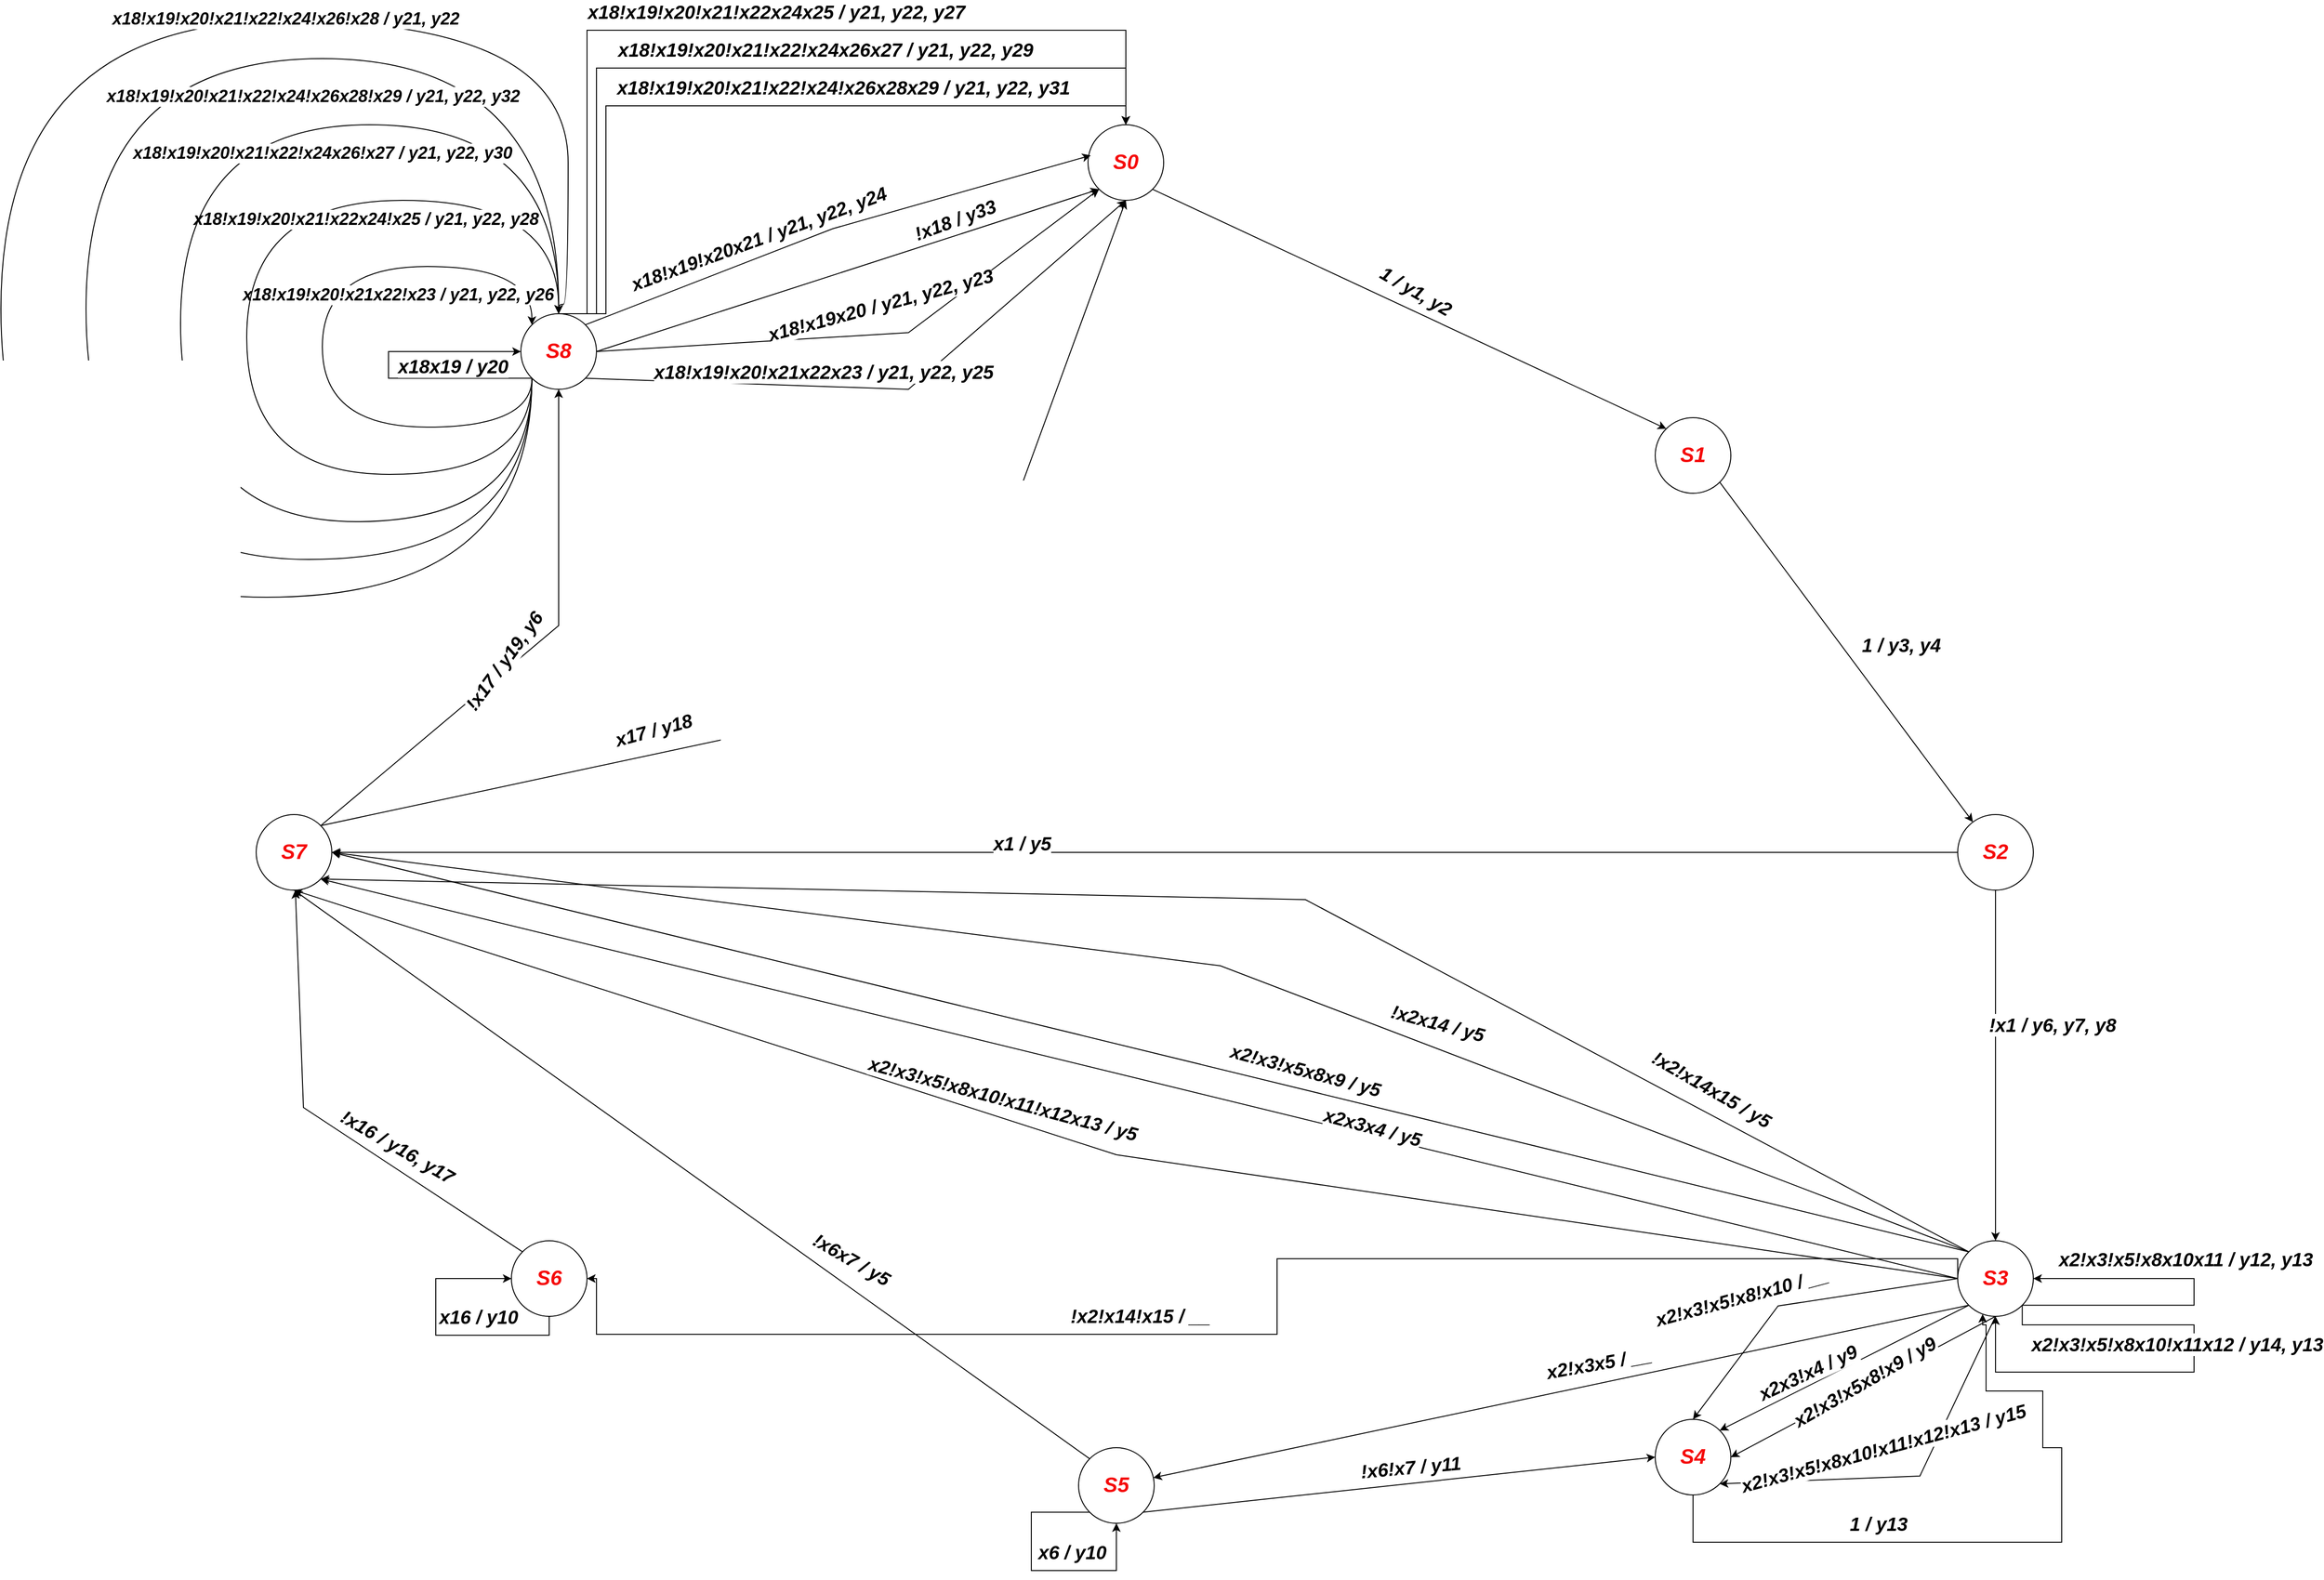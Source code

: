 <mxfile version="24.2.1" type="device">
  <diagram name="Страница — 1" id="neV02LFcbJ7wD8K3KlDj">
    <mxGraphModel dx="5139" dy="4497" grid="1" gridSize="10" guides="1" tooltips="1" connect="1" arrows="1" fold="1" page="1" pageScale="1" pageWidth="1169" pageHeight="827" math="0" shadow="0">
      <root>
        <mxCell id="0" />
        <mxCell id="1" parent="0" />
        <mxCell id="snrSQWFqbeFKZICX8gVd-3" style="rounded=0;orthogonalLoop=1;jettySize=auto;html=1;exitX=1;exitY=1;exitDx=0;exitDy=0;entryX=0;entryY=0;entryDx=0;entryDy=0;" edge="1" parent="1" source="snrSQWFqbeFKZICX8gVd-1" target="snrSQWFqbeFKZICX8gVd-2">
          <mxGeometry relative="1" as="geometry" />
        </mxCell>
        <mxCell id="snrSQWFqbeFKZICX8gVd-4" value="&lt;span style=&quot;font-size: 20px;&quot;&gt;&lt;i style=&quot;font-size: 20px;&quot;&gt;1 / y1, y2&lt;/i&gt;&lt;/span&gt;" style="edgeLabel;html=1;align=center;verticalAlign=middle;resizable=0;points=[];rotation=30;fontSize=20;fontStyle=1" vertex="1" connectable="0" parent="snrSQWFqbeFKZICX8gVd-3">
          <mxGeometry x="-0.034" y="2" relative="1" as="geometry">
            <mxPoint x="15" y="-14" as="offset" />
          </mxGeometry>
        </mxCell>
        <mxCell id="snrSQWFqbeFKZICX8gVd-1" value="S0" style="ellipse;whiteSpace=wrap;html=1;aspect=fixed;fontSize=22;fontStyle=3;fontColor=#f50a0a;" vertex="1" parent="1">
          <mxGeometry x="180" y="20" width="80" height="80" as="geometry" />
        </mxCell>
        <mxCell id="snrSQWFqbeFKZICX8gVd-6" style="rounded=0;orthogonalLoop=1;jettySize=auto;html=1;exitX=1;exitY=1;exitDx=0;exitDy=0;" edge="1" parent="1" source="snrSQWFqbeFKZICX8gVd-2" target="snrSQWFqbeFKZICX8gVd-5">
          <mxGeometry relative="1" as="geometry" />
        </mxCell>
        <mxCell id="snrSQWFqbeFKZICX8gVd-7" value="&lt;span style=&quot;font-size: 20px;&quot;&gt;&lt;i style=&quot;font-size: 20px;&quot;&gt;1 / y3, y4&lt;/i&gt;&lt;/span&gt;" style="edgeLabel;html=1;align=center;verticalAlign=middle;resizable=0;points=[];fontSize=20;fontStyle=1" vertex="1" connectable="0" parent="snrSQWFqbeFKZICX8gVd-6">
          <mxGeometry x="0.001" y="4" relative="1" as="geometry">
            <mxPoint x="54" y="-6" as="offset" />
          </mxGeometry>
        </mxCell>
        <mxCell id="snrSQWFqbeFKZICX8gVd-2" value="S1" style="ellipse;whiteSpace=wrap;html=1;aspect=fixed;fontSize=22;fontStyle=3;fontColor=#f50a0a;" vertex="1" parent="1">
          <mxGeometry x="780" y="330" width="80" height="80" as="geometry" />
        </mxCell>
        <mxCell id="snrSQWFqbeFKZICX8gVd-15" style="edgeStyle=orthogonalEdgeStyle;rounded=0;orthogonalLoop=1;jettySize=auto;html=1;exitX=0;exitY=0.5;exitDx=0;exitDy=0;entryX=1;entryY=0.5;entryDx=0;entryDy=0;" edge="1" parent="1" source="snrSQWFqbeFKZICX8gVd-5" target="snrSQWFqbeFKZICX8gVd-12">
          <mxGeometry relative="1" as="geometry" />
        </mxCell>
        <mxCell id="snrSQWFqbeFKZICX8gVd-16" value="&lt;span style=&quot;font-size: 20px;&quot;&gt;&lt;span style=&quot;font-size: 20px;&quot;&gt;x1 / y5&lt;/span&gt;&lt;/span&gt;" style="edgeLabel;html=1;align=center;verticalAlign=middle;resizable=0;points=[];fontStyle=3;fontSize=20;" vertex="1" connectable="0" parent="snrSQWFqbeFKZICX8gVd-15">
          <mxGeometry x="0.152" y="-3" relative="1" as="geometry">
            <mxPoint y="-7" as="offset" />
          </mxGeometry>
        </mxCell>
        <mxCell id="snrSQWFqbeFKZICX8gVd-17" style="edgeStyle=orthogonalEdgeStyle;rounded=0;orthogonalLoop=1;jettySize=auto;html=1;entryX=0.5;entryY=0;entryDx=0;entryDy=0;" edge="1" parent="1" source="snrSQWFqbeFKZICX8gVd-5" target="snrSQWFqbeFKZICX8gVd-8">
          <mxGeometry relative="1" as="geometry" />
        </mxCell>
        <mxCell id="snrSQWFqbeFKZICX8gVd-18" value="&lt;span style=&quot;font-size: 20px;&quot;&gt;&lt;i style=&quot;font-size: 20px;&quot;&gt;!x1 / y6, y7, y8&lt;/i&gt;&lt;/span&gt;" style="edgeLabel;html=1;align=center;verticalAlign=middle;resizable=0;points=[];fontStyle=1;fontSize=20;" vertex="1" connectable="0" parent="snrSQWFqbeFKZICX8gVd-17">
          <mxGeometry x="-0.226" y="4" relative="1" as="geometry">
            <mxPoint x="56" y="-2" as="offset" />
          </mxGeometry>
        </mxCell>
        <mxCell id="snrSQWFqbeFKZICX8gVd-5" value="S2" style="ellipse;whiteSpace=wrap;html=1;aspect=fixed;fontSize=22;fontStyle=3;fontColor=#f50a0a;" vertex="1" parent="1">
          <mxGeometry x="1100" y="750" width="80" height="80" as="geometry" />
        </mxCell>
        <mxCell id="snrSQWFqbeFKZICX8gVd-19" style="rounded=0;orthogonalLoop=1;jettySize=auto;html=1;exitX=0;exitY=0.5;exitDx=0;exitDy=0;entryX=1;entryY=1;entryDx=0;entryDy=0;" edge="1" parent="1" source="snrSQWFqbeFKZICX8gVd-8" target="snrSQWFqbeFKZICX8gVd-12">
          <mxGeometry relative="1" as="geometry" />
        </mxCell>
        <mxCell id="snrSQWFqbeFKZICX8gVd-21" value="&lt;span style=&quot;font-size: 20px;&quot;&gt;&lt;b style=&quot;font-size: 20px;&quot;&gt;&lt;i style=&quot;font-size: 20px;&quot;&gt;x2x3x4 / y5&lt;/i&gt;&lt;/b&gt;&lt;/span&gt;" style="edgeLabel;html=1;align=center;verticalAlign=middle;resizable=0;points=[];rotation=15;fontSize=20;" vertex="1" connectable="0" parent="snrSQWFqbeFKZICX8gVd-19">
          <mxGeometry x="-0.313" y="-3" relative="1" as="geometry">
            <mxPoint x="-25" y="-13" as="offset" />
          </mxGeometry>
        </mxCell>
        <mxCell id="snrSQWFqbeFKZICX8gVd-22" style="rounded=0;orthogonalLoop=1;jettySize=auto;html=1;exitX=0;exitY=1;exitDx=0;exitDy=0;entryX=1;entryY=0;entryDx=0;entryDy=0;" edge="1" parent="1" source="snrSQWFqbeFKZICX8gVd-8" target="snrSQWFqbeFKZICX8gVd-9">
          <mxGeometry relative="1" as="geometry" />
        </mxCell>
        <mxCell id="snrSQWFqbeFKZICX8gVd-23" value="&lt;font style=&quot;font-size: 20px;&quot;&gt;&lt;b style=&quot;font-size: 20px;&quot;&gt;&lt;i style=&quot;font-size: 20px;&quot;&gt;x2x3!x4 / y9&lt;/i&gt;&lt;/b&gt;&lt;/font&gt;" style="edgeLabel;html=1;align=center;verticalAlign=middle;resizable=0;points=[];rotation=-25;fontSize=20;" vertex="1" connectable="0" parent="snrSQWFqbeFKZICX8gVd-22">
          <mxGeometry x="-0.039" y="-2" relative="1" as="geometry">
            <mxPoint x="-44" y="9" as="offset" />
          </mxGeometry>
        </mxCell>
        <mxCell id="snrSQWFqbeFKZICX8gVd-24" style="rounded=0;orthogonalLoop=1;jettySize=auto;html=1;exitX=0;exitY=1;exitDx=0;exitDy=0;" edge="1" parent="1" source="snrSQWFqbeFKZICX8gVd-8" target="snrSQWFqbeFKZICX8gVd-10">
          <mxGeometry relative="1" as="geometry" />
        </mxCell>
        <mxCell id="snrSQWFqbeFKZICX8gVd-25" value="&lt;span style=&quot;font-size: 20px;&quot;&gt;&lt;b style=&quot;font-size: 20px;&quot;&gt;&lt;i style=&quot;font-size: 20px;&quot;&gt;x2!x3x5 / __&lt;/i&gt;&lt;/b&gt;&lt;/span&gt;" style="edgeLabel;html=1;align=center;verticalAlign=middle;resizable=0;points=[];rotation=-10;fontSize=20;" vertex="1" connectable="0" parent="snrSQWFqbeFKZICX8gVd-24">
          <mxGeometry x="-0.367" y="-2" relative="1" as="geometry">
            <mxPoint x="-119" y="5" as="offset" />
          </mxGeometry>
        </mxCell>
        <mxCell id="snrSQWFqbeFKZICX8gVd-26" style="rounded=0;orthogonalLoop=1;jettySize=auto;html=1;exitX=0;exitY=0;exitDx=0;exitDy=0;entryX=1;entryY=0.5;entryDx=0;entryDy=0;" edge="1" parent="1" source="snrSQWFqbeFKZICX8gVd-8" target="snrSQWFqbeFKZICX8gVd-12">
          <mxGeometry relative="1" as="geometry" />
        </mxCell>
        <mxCell id="snrSQWFqbeFKZICX8gVd-27" value="&lt;span style=&quot;font-size: 20px;&quot;&gt;&lt;b style=&quot;font-size: 20px;&quot;&gt;&lt;i style=&quot;font-size: 20px;&quot;&gt;x2!x3!x5x8x9 / y5&lt;/i&gt;&lt;/b&gt;&lt;/span&gt;" style="edgeLabel;html=1;align=center;verticalAlign=middle;resizable=0;points=[];rotation=15;fontSize=20;" vertex="1" connectable="0" parent="snrSQWFqbeFKZICX8gVd-26">
          <mxGeometry x="-0.173" y="-4" relative="1" as="geometry">
            <mxPoint x="13" y="-14" as="offset" />
          </mxGeometry>
        </mxCell>
        <mxCell id="snrSQWFqbeFKZICX8gVd-28" style="rounded=0;orthogonalLoop=1;jettySize=auto;html=1;exitX=0.5;exitY=1;exitDx=0;exitDy=0;entryX=1;entryY=0.5;entryDx=0;entryDy=0;" edge="1" parent="1" source="snrSQWFqbeFKZICX8gVd-8" target="snrSQWFqbeFKZICX8gVd-9">
          <mxGeometry relative="1" as="geometry" />
        </mxCell>
        <mxCell id="snrSQWFqbeFKZICX8gVd-29" value="&lt;span style=&quot;font-size: 20px;&quot;&gt;&lt;b style=&quot;font-size: 20px;&quot;&gt;&lt;i style=&quot;font-size: 20px;&quot;&gt;x2!x3!x5x8!x9 / y9&lt;/i&gt;&lt;/b&gt;&lt;/span&gt;" style="edgeLabel;html=1;align=center;verticalAlign=middle;resizable=0;points=[];rotation=-30;fontSize=20;" vertex="1" connectable="0" parent="snrSQWFqbeFKZICX8gVd-28">
          <mxGeometry x="-0.161" y="-3" relative="1" as="geometry">
            <mxPoint x="-21" y="9" as="offset" />
          </mxGeometry>
        </mxCell>
        <mxCell id="snrSQWFqbeFKZICX8gVd-43" style="rounded=0;orthogonalLoop=1;jettySize=auto;html=1;exitX=0;exitY=0.5;exitDx=0;exitDy=0;entryX=0.5;entryY=1;entryDx=0;entryDy=0;" edge="1" parent="1" source="snrSQWFqbeFKZICX8gVd-8" target="snrSQWFqbeFKZICX8gVd-12">
          <mxGeometry relative="1" as="geometry">
            <Array as="points">
              <mxPoint x="210" y="1110" />
            </Array>
          </mxGeometry>
        </mxCell>
        <mxCell id="snrSQWFqbeFKZICX8gVd-45" value="&lt;font style=&quot;font-size: 20px;&quot;&gt;&lt;b&gt;&lt;i&gt;x2!x3!x5!x8x10!x11!x12x13 / y5&lt;/i&gt;&lt;/b&gt;&lt;/font&gt;" style="edgeLabel;html=1;align=center;verticalAlign=middle;resizable=0;points=[];rotation=15;" vertex="1" connectable="0" parent="snrSQWFqbeFKZICX8gVd-43">
          <mxGeometry x="0.151" y="-3" relative="1" as="geometry">
            <mxPoint x="16" y="-13" as="offset" />
          </mxGeometry>
        </mxCell>
        <mxCell id="snrSQWFqbeFKZICX8gVd-47" style="rounded=0;orthogonalLoop=1;jettySize=auto;html=1;exitX=0.5;exitY=1;exitDx=0;exitDy=0;entryX=1;entryY=1;entryDx=0;entryDy=0;" edge="1" parent="1" source="snrSQWFqbeFKZICX8gVd-8" target="snrSQWFqbeFKZICX8gVd-9">
          <mxGeometry relative="1" as="geometry">
            <Array as="points">
              <mxPoint x="1060" y="1450" />
            </Array>
          </mxGeometry>
        </mxCell>
        <mxCell id="snrSQWFqbeFKZICX8gVd-48" value="&lt;span style=&quot;font-size: 20px;&quot;&gt;&lt;b&gt;&lt;i&gt;x2!x3!x5!x8x10!x11!x12!x13 / y15&lt;/i&gt;&lt;/b&gt;&lt;/span&gt;" style="edgeLabel;html=1;align=center;verticalAlign=middle;resizable=0;points=[];rotation=-15;" vertex="1" connectable="0" parent="snrSQWFqbeFKZICX8gVd-47">
          <mxGeometry x="0.407" y="-3" relative="1" as="geometry">
            <mxPoint x="54" y="-31" as="offset" />
          </mxGeometry>
        </mxCell>
        <mxCell id="snrSQWFqbeFKZICX8gVd-49" style="rounded=0;orthogonalLoop=1;jettySize=auto;html=1;exitX=0;exitY=0.5;exitDx=0;exitDy=0;entryX=0.5;entryY=0;entryDx=0;entryDy=0;" edge="1" parent="1" source="snrSQWFqbeFKZICX8gVd-8" target="snrSQWFqbeFKZICX8gVd-9">
          <mxGeometry relative="1" as="geometry">
            <Array as="points">
              <mxPoint x="910" y="1270" />
            </Array>
          </mxGeometry>
        </mxCell>
        <mxCell id="snrSQWFqbeFKZICX8gVd-50" value="&lt;span style=&quot;font-size: 20px;&quot;&gt;&lt;b&gt;&lt;i&gt;x2!x3!x5!x8!x10 / __&lt;/i&gt;&lt;/b&gt;&lt;/span&gt;" style="edgeLabel;html=1;align=center;verticalAlign=middle;resizable=0;points=[];rotation=-15;" vertex="1" connectable="0" parent="snrSQWFqbeFKZICX8gVd-49">
          <mxGeometry x="-0.032" y="1" relative="1" as="geometry">
            <mxPoint x="-66" y="-7" as="offset" />
          </mxGeometry>
        </mxCell>
        <mxCell id="snrSQWFqbeFKZICX8gVd-61" style="rounded=0;orthogonalLoop=1;jettySize=auto;html=1;exitX=0;exitY=0;exitDx=0;exitDy=0;entryX=1;entryY=0.5;entryDx=0;entryDy=0;" edge="1" parent="1" source="snrSQWFqbeFKZICX8gVd-8" target="snrSQWFqbeFKZICX8gVd-12">
          <mxGeometry relative="1" as="geometry">
            <Array as="points">
              <mxPoint x="320" y="910" />
            </Array>
          </mxGeometry>
        </mxCell>
        <mxCell id="snrSQWFqbeFKZICX8gVd-62" value="&lt;span style=&quot;font-size: 20px;&quot;&gt;&lt;b&gt;&lt;i&gt;!x2x14 / y5&lt;/i&gt;&lt;/b&gt;&lt;/span&gt;" style="edgeLabel;html=1;align=center;verticalAlign=middle;resizable=0;points=[];rotation=15;" vertex="1" connectable="0" parent="snrSQWFqbeFKZICX8gVd-61">
          <mxGeometry x="-0.306" y="-3" relative="1" as="geometry">
            <mxPoint x="19" y="-18" as="offset" />
          </mxGeometry>
        </mxCell>
        <mxCell id="snrSQWFqbeFKZICX8gVd-63" style="rounded=0;orthogonalLoop=1;jettySize=auto;html=1;exitX=0;exitY=0;exitDx=0;exitDy=0;entryX=1;entryY=1;entryDx=0;entryDy=0;" edge="1" parent="1" source="snrSQWFqbeFKZICX8gVd-8" target="snrSQWFqbeFKZICX8gVd-12">
          <mxGeometry relative="1" as="geometry">
            <Array as="points">
              <mxPoint x="410" y="840" />
            </Array>
          </mxGeometry>
        </mxCell>
        <mxCell id="snrSQWFqbeFKZICX8gVd-64" value="&lt;span style=&quot;font-size: 20px;&quot;&gt;&lt;b&gt;&lt;i&gt;!x2!x14x15 / y5&lt;/i&gt;&lt;/b&gt;&lt;/span&gt;" style="edgeLabel;html=1;align=center;verticalAlign=middle;resizable=0;points=[];rotation=30;" vertex="1" connectable="0" parent="snrSQWFqbeFKZICX8gVd-63">
          <mxGeometry x="-0.63" y="-3" relative="1" as="geometry">
            <mxPoint x="27" y="-11" as="offset" />
          </mxGeometry>
        </mxCell>
        <mxCell id="snrSQWFqbeFKZICX8gVd-66" style="edgeStyle=orthogonalEdgeStyle;rounded=0;orthogonalLoop=1;jettySize=auto;html=1;exitX=0;exitY=0.5;exitDx=0;exitDy=0;entryX=1;entryY=0.5;entryDx=0;entryDy=0;" edge="1" parent="1" source="snrSQWFqbeFKZICX8gVd-8" target="snrSQWFqbeFKZICX8gVd-11">
          <mxGeometry relative="1" as="geometry">
            <Array as="points">
              <mxPoint x="1100" y="1220" />
              <mxPoint x="380" y="1220" />
              <mxPoint x="380" y="1300" />
              <mxPoint x="-340" y="1300" />
            </Array>
          </mxGeometry>
        </mxCell>
        <mxCell id="snrSQWFqbeFKZICX8gVd-67" value="&lt;span style=&quot;font-size: 20px;&quot;&gt;&lt;b&gt;&lt;i&gt;!x2!x14!x15 / __&lt;/i&gt;&lt;/b&gt;&lt;/span&gt;" style="edgeLabel;html=1;align=center;verticalAlign=middle;resizable=0;points=[];" vertex="1" connectable="0" parent="snrSQWFqbeFKZICX8gVd-66">
          <mxGeometry x="0.164" y="-3" relative="1" as="geometry">
            <mxPoint x="-29" y="-17" as="offset" />
          </mxGeometry>
        </mxCell>
        <mxCell id="snrSQWFqbeFKZICX8gVd-8" value="S3" style="ellipse;whiteSpace=wrap;html=1;aspect=fixed;fontSize=22;fontStyle=3;fontColor=#f50a0a;" vertex="1" parent="1">
          <mxGeometry x="1100" y="1201" width="80" height="80" as="geometry" />
        </mxCell>
        <mxCell id="snrSQWFqbeFKZICX8gVd-51" style="edgeStyle=orthogonalEdgeStyle;rounded=0;orthogonalLoop=1;jettySize=auto;html=1;entryX=0.33;entryY=0.97;entryDx=0;entryDy=0;entryPerimeter=0;" edge="1" parent="1" source="snrSQWFqbeFKZICX8gVd-9" target="snrSQWFqbeFKZICX8gVd-8">
          <mxGeometry relative="1" as="geometry">
            <Array as="points">
              <mxPoint x="820" y="1520" />
              <mxPoint x="1210" y="1520" />
              <mxPoint x="1210" y="1420" />
              <mxPoint x="1190" y="1420" />
              <mxPoint x="1190" y="1360" />
              <mxPoint x="1130" y="1360" />
              <mxPoint x="1130" y="1290" />
              <mxPoint x="1126" y="1290" />
            </Array>
          </mxGeometry>
        </mxCell>
        <mxCell id="snrSQWFqbeFKZICX8gVd-54" value="&lt;span style=&quot;font-size: 20px;&quot;&gt;&lt;b&gt;&lt;i&gt;1 / y13&lt;/i&gt;&lt;/b&gt;&lt;/span&gt;" style="edgeLabel;html=1;align=center;verticalAlign=middle;resizable=0;points=[];" vertex="1" connectable="0" parent="snrSQWFqbeFKZICX8gVd-51">
          <mxGeometry x="-0.358" y="2" relative="1" as="geometry">
            <mxPoint y="-18" as="offset" />
          </mxGeometry>
        </mxCell>
        <mxCell id="snrSQWFqbeFKZICX8gVd-9" value="S4" style="ellipse;whiteSpace=wrap;html=1;aspect=fixed;fontSize=22;fontStyle=3;fontColor=#f50a0a;" vertex="1" parent="1">
          <mxGeometry x="780" y="1390" width="80" height="80" as="geometry" />
        </mxCell>
        <mxCell id="snrSQWFqbeFKZICX8gVd-57" style="rounded=0;orthogonalLoop=1;jettySize=auto;html=1;exitX=0;exitY=0;exitDx=0;exitDy=0;entryX=0.5;entryY=1;entryDx=0;entryDy=0;" edge="1" parent="1" source="snrSQWFqbeFKZICX8gVd-10" target="snrSQWFqbeFKZICX8gVd-12">
          <mxGeometry relative="1" as="geometry" />
        </mxCell>
        <mxCell id="snrSQWFqbeFKZICX8gVd-58" value="&lt;span style=&quot;font-size: 20px;&quot;&gt;&lt;b&gt;&lt;i&gt;!x6x7 / y5&lt;/i&gt;&lt;/b&gt;&lt;/span&gt;" style="edgeLabel;html=1;align=center;verticalAlign=middle;resizable=0;points=[];rotation=30;" vertex="1" connectable="0" parent="snrSQWFqbeFKZICX8gVd-57">
          <mxGeometry x="-0.329" y="-6" relative="1" as="geometry">
            <mxPoint x="27" y="-5" as="offset" />
          </mxGeometry>
        </mxCell>
        <mxCell id="snrSQWFqbeFKZICX8gVd-59" style="rounded=0;orthogonalLoop=1;jettySize=auto;html=1;exitX=1;exitY=1;exitDx=0;exitDy=0;entryX=0;entryY=0.5;entryDx=0;entryDy=0;" edge="1" parent="1" source="snrSQWFqbeFKZICX8gVd-10" target="snrSQWFqbeFKZICX8gVd-9">
          <mxGeometry relative="1" as="geometry" />
        </mxCell>
        <mxCell id="snrSQWFqbeFKZICX8gVd-60" value="&lt;span style=&quot;font-size: 20px;&quot;&gt;&lt;b&gt;&lt;i&gt;!x6!x7 / y11&lt;/i&gt;&lt;/b&gt;&lt;/span&gt;" style="edgeLabel;html=1;align=center;verticalAlign=middle;resizable=0;points=[];rotation=-5;" vertex="1" connectable="0" parent="snrSQWFqbeFKZICX8gVd-59">
          <mxGeometry x="-0.012" y="3" relative="1" as="geometry">
            <mxPoint x="15" y="-17" as="offset" />
          </mxGeometry>
        </mxCell>
        <mxCell id="snrSQWFqbeFKZICX8gVd-10" value="S5" style="ellipse;whiteSpace=wrap;html=1;aspect=fixed;fontSize=22;fontStyle=3;fontColor=#f50a0a;" vertex="1" parent="1">
          <mxGeometry x="170" y="1420" width="80" height="80" as="geometry" />
        </mxCell>
        <mxCell id="snrSQWFqbeFKZICX8gVd-70" style="rounded=0;orthogonalLoop=1;jettySize=auto;html=1;exitX=0;exitY=0;exitDx=0;exitDy=0;" edge="1" parent="1" source="snrSQWFqbeFKZICX8gVd-11" target="snrSQWFqbeFKZICX8gVd-12">
          <mxGeometry relative="1" as="geometry">
            <Array as="points">
              <mxPoint x="-650" y="1060" />
            </Array>
          </mxGeometry>
        </mxCell>
        <mxCell id="snrSQWFqbeFKZICX8gVd-71" value="&lt;b&gt;&lt;i&gt;&lt;font style=&quot;font-size: 20px;&quot;&gt;!x16 / y16, y17&lt;/font&gt;&lt;/i&gt;&lt;/b&gt;" style="edgeLabel;html=1;align=center;verticalAlign=middle;resizable=0;points=[];rotation=30;" vertex="1" connectable="0" parent="snrSQWFqbeFKZICX8gVd-70">
          <mxGeometry x="-0.141" y="-3" relative="1" as="geometry">
            <mxPoint x="49" y="10" as="offset" />
          </mxGeometry>
        </mxCell>
        <mxCell id="snrSQWFqbeFKZICX8gVd-11" value="S6" style="ellipse;whiteSpace=wrap;html=1;aspect=fixed;fontSize=22;fontStyle=3;fontColor=#f50a0a;" vertex="1" parent="1">
          <mxGeometry x="-430" y="1201" width="80" height="80" as="geometry" />
        </mxCell>
        <mxCell id="snrSQWFqbeFKZICX8gVd-72" style="rounded=0;orthogonalLoop=1;jettySize=auto;html=1;exitX=1;exitY=0;exitDx=0;exitDy=0;entryX=0.5;entryY=1;entryDx=0;entryDy=0;" edge="1" parent="1" source="snrSQWFqbeFKZICX8gVd-12" target="snrSQWFqbeFKZICX8gVd-1">
          <mxGeometry relative="1" as="geometry">
            <Array as="points">
              <mxPoint x="30" y="620" />
            </Array>
          </mxGeometry>
        </mxCell>
        <mxCell id="snrSQWFqbeFKZICX8gVd-73" value="&lt;b&gt;&lt;i&gt;&lt;font style=&quot;font-size: 20px;&quot;&gt;x17 / y18&lt;/font&gt;&lt;/i&gt;&lt;/b&gt;" style="edgeLabel;html=1;align=center;verticalAlign=middle;resizable=0;points=[];rotation=-15;" vertex="1" connectable="0" parent="snrSQWFqbeFKZICX8gVd-72">
          <mxGeometry x="-0.389" y="-2" relative="1" as="geometry">
            <mxPoint x="-17" y="-25" as="offset" />
          </mxGeometry>
        </mxCell>
        <mxCell id="snrSQWFqbeFKZICX8gVd-78" style="rounded=0;orthogonalLoop=1;jettySize=auto;html=1;exitX=1;exitY=0;exitDx=0;exitDy=0;entryX=0.5;entryY=1;entryDx=0;entryDy=0;" edge="1" parent="1" source="snrSQWFqbeFKZICX8gVd-12" target="snrSQWFqbeFKZICX8gVd-14">
          <mxGeometry relative="1" as="geometry">
            <Array as="points">
              <mxPoint x="-380" y="550" />
            </Array>
          </mxGeometry>
        </mxCell>
        <mxCell id="snrSQWFqbeFKZICX8gVd-79" value="&lt;span style=&quot;font-size: 20px;&quot;&gt;&lt;b&gt;&lt;i&gt;!x17 / y19, y6&lt;/i&gt;&lt;/b&gt;&lt;/span&gt;" style="edgeLabel;html=1;align=center;verticalAlign=middle;resizable=0;points=[];rotation=-54;" vertex="1" connectable="0" parent="snrSQWFqbeFKZICX8gVd-78">
          <mxGeometry x="0.053" y="1" relative="1" as="geometry">
            <mxPoint x="-40" y="22" as="offset" />
          </mxGeometry>
        </mxCell>
        <mxCell id="snrSQWFqbeFKZICX8gVd-12" value="S7" style="ellipse;whiteSpace=wrap;html=1;aspect=fixed;fontSize=22;fontStyle=3;fontColor=#f50a0a;" vertex="1" parent="1">
          <mxGeometry x="-700" y="750" width="80" height="80" as="geometry" />
        </mxCell>
        <mxCell id="snrSQWFqbeFKZICX8gVd-76" style="rounded=0;orthogonalLoop=1;jettySize=auto;html=1;exitX=1;exitY=0.5;exitDx=0;exitDy=0;entryX=0;entryY=1;entryDx=0;entryDy=0;" edge="1" parent="1" source="snrSQWFqbeFKZICX8gVd-14" target="snrSQWFqbeFKZICX8gVd-1">
          <mxGeometry relative="1" as="geometry" />
        </mxCell>
        <mxCell id="snrSQWFqbeFKZICX8gVd-80" value="&lt;b&gt;&lt;i&gt;&lt;font style=&quot;font-size: 20px;&quot;&gt;!x18 / y33&lt;/font&gt;&lt;/i&gt;&lt;/b&gt;" style="edgeLabel;html=1;align=center;verticalAlign=middle;resizable=0;points=[];rotation=-20;" vertex="1" connectable="0" parent="snrSQWFqbeFKZICX8gVd-76">
          <mxGeometry x="-0.067" y="3" relative="1" as="geometry">
            <mxPoint x="132" y="-57" as="offset" />
          </mxGeometry>
        </mxCell>
        <mxCell id="snrSQWFqbeFKZICX8gVd-87" style="rounded=0;orthogonalLoop=1;jettySize=auto;html=1;exitX=1;exitY=0.5;exitDx=0;exitDy=0;entryX=0;entryY=1;entryDx=0;entryDy=0;" edge="1" parent="1" source="snrSQWFqbeFKZICX8gVd-14" target="snrSQWFqbeFKZICX8gVd-1">
          <mxGeometry relative="1" as="geometry">
            <Array as="points">
              <mxPoint x="-10" y="240" />
            </Array>
          </mxGeometry>
        </mxCell>
        <mxCell id="snrSQWFqbeFKZICX8gVd-88" value="&lt;span style=&quot;font-size: 20px;&quot;&gt;&lt;b&gt;&lt;i&gt;x18!x19x20 / y21, y22, y23&lt;/i&gt;&lt;/b&gt;&lt;/span&gt;" style="edgeLabel;html=1;align=center;verticalAlign=middle;resizable=0;points=[];rotation=-15;" vertex="1" connectable="0" parent="snrSQWFqbeFKZICX8gVd-87">
          <mxGeometry x="-0.076" y="3" relative="1" as="geometry">
            <mxPoint x="31" y="-31" as="offset" />
          </mxGeometry>
        </mxCell>
        <mxCell id="snrSQWFqbeFKZICX8gVd-91" style="rounded=0;orthogonalLoop=1;jettySize=auto;html=1;exitX=1;exitY=1;exitDx=0;exitDy=0;entryX=0.5;entryY=1;entryDx=0;entryDy=0;" edge="1" parent="1" source="snrSQWFqbeFKZICX8gVd-14" target="snrSQWFqbeFKZICX8gVd-1">
          <mxGeometry relative="1" as="geometry">
            <Array as="points">
              <mxPoint x="-10" y="300" />
            </Array>
          </mxGeometry>
        </mxCell>
        <mxCell id="snrSQWFqbeFKZICX8gVd-92" value="&lt;span style=&quot;font-size: 20px;&quot;&gt;&lt;b&gt;&lt;i&gt;x18!x19!x20!x21x22x23 / y21, y22, y25&lt;/i&gt;&lt;/b&gt;&lt;/span&gt;" style="edgeLabel;html=1;align=center;verticalAlign=middle;resizable=0;points=[];" vertex="1" connectable="0" parent="snrSQWFqbeFKZICX8gVd-91">
          <mxGeometry x="-0.1" y="2" relative="1" as="geometry">
            <mxPoint x="-39" y="-16" as="offset" />
          </mxGeometry>
        </mxCell>
        <mxCell id="snrSQWFqbeFKZICX8gVd-95" style="rounded=0;orthogonalLoop=1;jettySize=auto;html=1;exitX=0.5;exitY=0;exitDx=0;exitDy=0;entryX=0.5;entryY=0;entryDx=0;entryDy=0;edgeStyle=orthogonalEdgeStyle;" edge="1" parent="1" source="snrSQWFqbeFKZICX8gVd-14" target="snrSQWFqbeFKZICX8gVd-1">
          <mxGeometry relative="1" as="geometry">
            <Array as="points">
              <mxPoint x="-350" y="220" />
              <mxPoint x="-350" y="-80" />
              <mxPoint x="220" y="-80" />
            </Array>
          </mxGeometry>
        </mxCell>
        <mxCell id="snrSQWFqbeFKZICX8gVd-96" value="&lt;b&gt;&lt;i&gt;&lt;font style=&quot;font-size: 20px;&quot;&gt;x18!x19!x20!x21!x22x24x25 / y21, y22, y27&lt;/font&gt;&lt;/i&gt;&lt;/b&gt;" style="edgeLabel;html=1;align=center;verticalAlign=middle;resizable=0;points=[];" vertex="1" connectable="0" parent="snrSQWFqbeFKZICX8gVd-95">
          <mxGeometry x="0.032" y="2" relative="1" as="geometry">
            <mxPoint x="14" y="-18" as="offset" />
          </mxGeometry>
        </mxCell>
        <mxCell id="snrSQWFqbeFKZICX8gVd-99" style="edgeStyle=orthogonalEdgeStyle;rounded=0;orthogonalLoop=1;jettySize=auto;html=1;exitX=0.5;exitY=0;exitDx=0;exitDy=0;entryX=0.5;entryY=0;entryDx=0;entryDy=0;" edge="1" parent="1" source="snrSQWFqbeFKZICX8gVd-14" target="snrSQWFqbeFKZICX8gVd-1">
          <mxGeometry relative="1" as="geometry">
            <Array as="points">
              <mxPoint x="-340" y="220" />
              <mxPoint x="-340" y="-40" />
              <mxPoint x="220" y="-40" />
            </Array>
          </mxGeometry>
        </mxCell>
        <mxCell id="snrSQWFqbeFKZICX8gVd-100" value="&lt;span style=&quot;font-size: 20px;&quot;&gt;&lt;b&gt;&lt;i&gt;x18!x19!x20!x21!x22!x24x26x27 / y21, y22, y29&lt;/i&gt;&lt;/b&gt;&lt;/span&gt;" style="edgeLabel;html=1;align=center;verticalAlign=middle;resizable=0;points=[];" vertex="1" connectable="0" parent="snrSQWFqbeFKZICX8gVd-99">
          <mxGeometry x="0.157" y="4" relative="1" as="geometry">
            <mxPoint x="10" y="-16" as="offset" />
          </mxGeometry>
        </mxCell>
        <mxCell id="snrSQWFqbeFKZICX8gVd-101" style="edgeStyle=orthogonalEdgeStyle;rounded=0;orthogonalLoop=1;jettySize=auto;html=1;exitX=0.5;exitY=0;exitDx=0;exitDy=0;entryX=0.5;entryY=0;entryDx=0;entryDy=0;" edge="1" parent="1" source="snrSQWFqbeFKZICX8gVd-14" target="snrSQWFqbeFKZICX8gVd-1">
          <mxGeometry relative="1" as="geometry">
            <Array as="points">
              <mxPoint x="-330" y="220" />
              <mxPoint x="-330" />
              <mxPoint x="220" />
            </Array>
          </mxGeometry>
        </mxCell>
        <mxCell id="snrSQWFqbeFKZICX8gVd-102" value="&lt;b&gt;&lt;i&gt;&lt;font style=&quot;font-size: 20px;&quot;&gt;x18!x19!x20!x21!x22!x24!x26x28x29 / y21, y22, y31&lt;/font&gt;&lt;/i&gt;&lt;/b&gt;" style="edgeLabel;html=1;align=center;verticalAlign=middle;resizable=0;points=[];" vertex="1" connectable="0" parent="snrSQWFqbeFKZICX8gVd-101">
          <mxGeometry x="-0.041" y="-1" relative="1" as="geometry">
            <mxPoint x="118" y="-21" as="offset" />
          </mxGeometry>
        </mxCell>
        <mxCell id="snrSQWFqbeFKZICX8gVd-14" value="S8" style="ellipse;whiteSpace=wrap;html=1;aspect=fixed;fontSize=22;fontStyle=3;fontColor=#f50a0a;" vertex="1" parent="1">
          <mxGeometry x="-420" y="220" width="80" height="80" as="geometry" />
        </mxCell>
        <mxCell id="snrSQWFqbeFKZICX8gVd-30" style="edgeStyle=orthogonalEdgeStyle;rounded=0;orthogonalLoop=1;jettySize=auto;html=1;exitX=1;exitY=1;exitDx=0;exitDy=0;entryX=1;entryY=0.5;entryDx=0;entryDy=0;" edge="1" parent="1" source="snrSQWFqbeFKZICX8gVd-8" target="snrSQWFqbeFKZICX8gVd-8">
          <mxGeometry relative="1" as="geometry">
            <Array as="points">
              <mxPoint x="1350" y="1269" />
              <mxPoint x="1350" y="1241" />
            </Array>
          </mxGeometry>
        </mxCell>
        <mxCell id="snrSQWFqbeFKZICX8gVd-31" value="&lt;span style=&quot;font-size: 20px;&quot;&gt;&lt;b style=&quot;font-size: 20px;&quot;&gt;&lt;i style=&quot;font-size: 20px;&quot;&gt;x2!x3!x5!x8x10x11 / y12, y13&lt;/i&gt;&lt;/b&gt;&lt;/span&gt;" style="edgeLabel;html=1;align=center;verticalAlign=middle;resizable=0;points=[];fontSize=20;" vertex="1" connectable="0" parent="snrSQWFqbeFKZICX8gVd-30">
          <mxGeometry x="0.497" y="-3" relative="1" as="geometry">
            <mxPoint x="65" y="-18" as="offset" />
          </mxGeometry>
        </mxCell>
        <mxCell id="snrSQWFqbeFKZICX8gVd-33" style="edgeStyle=orthogonalEdgeStyle;rounded=0;orthogonalLoop=1;jettySize=auto;html=1;exitX=1;exitY=1;exitDx=0;exitDy=0;" edge="1" parent="1" source="snrSQWFqbeFKZICX8gVd-8" target="snrSQWFqbeFKZICX8gVd-8">
          <mxGeometry relative="1" as="geometry">
            <Array as="points">
              <mxPoint x="1168" y="1290" />
              <mxPoint x="1350" y="1290" />
              <mxPoint x="1350" y="1340" />
              <mxPoint x="1140" y="1340" />
            </Array>
          </mxGeometry>
        </mxCell>
        <mxCell id="snrSQWFqbeFKZICX8gVd-36" value="&lt;span style=&quot;font-size: 20px;&quot;&gt;&lt;b style=&quot;font-size: 20px;&quot;&gt;&lt;i style=&quot;font-size: 20px;&quot;&gt;x2!x3!x5!x8x10!x11x12 / y14, y13&lt;/i&gt;&lt;/b&gt;&lt;/span&gt;" style="edgeLabel;html=1;align=center;verticalAlign=middle;resizable=0;points=[];fontSize=20;" vertex="1" connectable="0" parent="snrSQWFqbeFKZICX8gVd-33">
          <mxGeometry x="0.435" relative="1" as="geometry">
            <mxPoint x="103" y="-30" as="offset" />
          </mxGeometry>
        </mxCell>
        <mxCell id="snrSQWFqbeFKZICX8gVd-55" style="edgeStyle=orthogonalEdgeStyle;rounded=0;orthogonalLoop=1;jettySize=auto;html=1;exitX=0;exitY=1;exitDx=0;exitDy=0;entryX=0.5;entryY=1;entryDx=0;entryDy=0;" edge="1" parent="1" source="snrSQWFqbeFKZICX8gVd-10" target="snrSQWFqbeFKZICX8gVd-10">
          <mxGeometry relative="1" as="geometry">
            <Array as="points">
              <mxPoint x="120" y="1488" />
              <mxPoint x="120" y="1550" />
              <mxPoint x="210" y="1550" />
            </Array>
          </mxGeometry>
        </mxCell>
        <mxCell id="snrSQWFqbeFKZICX8gVd-56" value="&lt;span style=&quot;font-size: 20px;&quot;&gt;&lt;b&gt;&lt;i&gt;x6 / y10&lt;/i&gt;&lt;/b&gt;&lt;/span&gt;" style="edgeLabel;html=1;align=center;verticalAlign=middle;resizable=0;points=[];" vertex="1" connectable="0" parent="snrSQWFqbeFKZICX8gVd-55">
          <mxGeometry x="0.26" y="2" relative="1" as="geometry">
            <mxPoint y="-18" as="offset" />
          </mxGeometry>
        </mxCell>
        <mxCell id="snrSQWFqbeFKZICX8gVd-68" style="edgeStyle=orthogonalEdgeStyle;rounded=0;orthogonalLoop=1;jettySize=auto;html=1;exitX=0.5;exitY=1;exitDx=0;exitDy=0;entryX=0;entryY=0.5;entryDx=0;entryDy=0;" edge="1" parent="1" source="snrSQWFqbeFKZICX8gVd-11" target="snrSQWFqbeFKZICX8gVd-11">
          <mxGeometry relative="1" as="geometry">
            <Array as="points">
              <mxPoint x="-390" y="1301" />
              <mxPoint x="-510" y="1301" />
              <mxPoint x="-510" y="1241" />
            </Array>
          </mxGeometry>
        </mxCell>
        <mxCell id="snrSQWFqbeFKZICX8gVd-69" value="&lt;span style=&quot;font-size: 20px;&quot;&gt;&lt;b&gt;&lt;i&gt;x16 / y10&lt;/i&gt;&lt;/b&gt;&lt;/span&gt;" style="edgeLabel;html=1;align=center;verticalAlign=middle;resizable=0;points=[];" vertex="1" connectable="0" parent="snrSQWFqbeFKZICX8gVd-68">
          <mxGeometry x="-0.319" y="-4" relative="1" as="geometry">
            <mxPoint y="-16" as="offset" />
          </mxGeometry>
        </mxCell>
        <mxCell id="snrSQWFqbeFKZICX8gVd-81" style="edgeStyle=orthogonalEdgeStyle;rounded=0;orthogonalLoop=1;jettySize=auto;html=1;exitX=0;exitY=1;exitDx=0;exitDy=0;entryX=0;entryY=0.5;entryDx=0;entryDy=0;" edge="1" parent="1" source="snrSQWFqbeFKZICX8gVd-14" target="snrSQWFqbeFKZICX8gVd-14">
          <mxGeometry relative="1" as="geometry">
            <Array as="points">
              <mxPoint x="-560" y="288" />
              <mxPoint x="-560" y="260" />
            </Array>
          </mxGeometry>
        </mxCell>
        <mxCell id="snrSQWFqbeFKZICX8gVd-82" value="&lt;span style=&quot;font-size: 20px;&quot;&gt;&lt;b&gt;&lt;i&gt;x18x19 / y20&lt;/i&gt;&lt;/b&gt;&lt;/span&gt;" style="edgeLabel;html=1;align=center;verticalAlign=middle;resizable=0;points=[];" vertex="1" connectable="0" parent="snrSQWFqbeFKZICX8gVd-81">
          <mxGeometry x="-0.476" relative="1" as="geometry">
            <mxPoint y="-14" as="offset" />
          </mxGeometry>
        </mxCell>
        <mxCell id="snrSQWFqbeFKZICX8gVd-89" style="rounded=0;orthogonalLoop=1;jettySize=auto;html=1;exitX=1;exitY=0;exitDx=0;exitDy=0;entryX=0.036;entryY=0.406;entryDx=0;entryDy=0;entryPerimeter=0;" edge="1" parent="1" source="snrSQWFqbeFKZICX8gVd-14" target="snrSQWFqbeFKZICX8gVd-1">
          <mxGeometry relative="1" as="geometry">
            <Array as="points">
              <mxPoint x="-90" y="130" />
            </Array>
          </mxGeometry>
        </mxCell>
        <mxCell id="snrSQWFqbeFKZICX8gVd-90" value="&lt;span style=&quot;font-size: 20px;&quot;&gt;&lt;b&gt;&lt;i&gt;x18!x19!x20x21 / y21, y22, y24&lt;/i&gt;&lt;/b&gt;&lt;/span&gt;" style="edgeLabel;html=1;align=center;verticalAlign=middle;resizable=0;points=[];rotation=-20;" vertex="1" connectable="0" parent="snrSQWFqbeFKZICX8gVd-89">
          <mxGeometry x="-0.311" y="2" relative="1" as="geometry">
            <mxPoint x="2" y="-20" as="offset" />
          </mxGeometry>
        </mxCell>
        <mxCell id="snrSQWFqbeFKZICX8gVd-93" style="edgeStyle=orthogonalEdgeStyle;rounded=0;orthogonalLoop=1;jettySize=auto;html=1;exitX=0;exitY=1;exitDx=0;exitDy=0;entryX=0;entryY=0;entryDx=0;entryDy=0;curved=1;fontSize=16;" edge="1" parent="1" source="snrSQWFqbeFKZICX8gVd-14" target="snrSQWFqbeFKZICX8gVd-14">
          <mxGeometry relative="1" as="geometry">
            <Array as="points">
              <mxPoint x="-408" y="340" />
              <mxPoint x="-630" y="340" />
              <mxPoint x="-630" y="170" />
              <mxPoint x="-408" y="170" />
            </Array>
          </mxGeometry>
        </mxCell>
        <mxCell id="snrSQWFqbeFKZICX8gVd-94" value="&lt;b style=&quot;font-size: 18px;&quot;&gt;&lt;i style=&quot;font-size: 18px;&quot;&gt;&lt;font style=&quot;font-size: 18px;&quot;&gt;x18!x19!x20!x21x22!x23 / y21, y22, y26&lt;/font&gt;&lt;/i&gt;&lt;/b&gt;" style="edgeLabel;html=1;align=center;verticalAlign=middle;resizable=0;points=[];fontSize=18;" vertex="1" connectable="0" parent="snrSQWFqbeFKZICX8gVd-93">
          <mxGeometry x="-0.517" relative="1" as="geometry">
            <mxPoint x="-18" y="-140" as="offset" />
          </mxGeometry>
        </mxCell>
        <mxCell id="snrSQWFqbeFKZICX8gVd-97" style="edgeStyle=orthogonalEdgeStyle;rounded=0;orthogonalLoop=1;jettySize=auto;html=1;exitX=0;exitY=1;exitDx=0;exitDy=0;entryX=0.5;entryY=0;entryDx=0;entryDy=0;curved=1;" edge="1" parent="1" source="snrSQWFqbeFKZICX8gVd-14" target="snrSQWFqbeFKZICX8gVd-14">
          <mxGeometry relative="1" as="geometry">
            <Array as="points">
              <mxPoint x="-408" y="390" />
              <mxPoint x="-710" y="390" />
              <mxPoint x="-710" y="100" />
              <mxPoint x="-380" y="100" />
            </Array>
          </mxGeometry>
        </mxCell>
        <mxCell id="snrSQWFqbeFKZICX8gVd-98" value="&lt;b&gt;&lt;i&gt;&lt;font style=&quot;font-size: 18px;&quot;&gt;x18!x19!x20!x21!x22x24!x25 / y21, y22, y28&lt;/font&gt;&lt;/i&gt;&lt;/b&gt;" style="edgeLabel;html=1;align=center;verticalAlign=middle;resizable=0;points=[];" vertex="1" connectable="0" parent="snrSQWFqbeFKZICX8gVd-97">
          <mxGeometry x="0.528" y="1" relative="1" as="geometry">
            <mxPoint x="-54" y="21" as="offset" />
          </mxGeometry>
        </mxCell>
        <mxCell id="snrSQWFqbeFKZICX8gVd-103" style="edgeStyle=orthogonalEdgeStyle;rounded=0;orthogonalLoop=1;jettySize=auto;html=1;exitX=0;exitY=1;exitDx=0;exitDy=0;entryX=0.5;entryY=0;entryDx=0;entryDy=0;curved=1;" edge="1" parent="1" source="snrSQWFqbeFKZICX8gVd-14" target="snrSQWFqbeFKZICX8gVd-14">
          <mxGeometry relative="1" as="geometry">
            <Array as="points">
              <mxPoint x="-408" y="440" />
              <mxPoint x="-780" y="440" />
              <mxPoint x="-780" y="20" />
              <mxPoint x="-380" y="20" />
            </Array>
          </mxGeometry>
        </mxCell>
        <mxCell id="snrSQWFqbeFKZICX8gVd-104" value="&lt;b&gt;&lt;i&gt;&lt;font style=&quot;font-size: 18px;&quot;&gt;x18!x19!x20!x21!x22!x24x26!x27 / y21, y22, y30&lt;/font&gt;&lt;/i&gt;&lt;/b&gt;" style="edgeLabel;html=1;align=center;verticalAlign=middle;resizable=0;points=[];" vertex="1" connectable="0" parent="snrSQWFqbeFKZICX8gVd-103">
          <mxGeometry x="0.44" y="-4" relative="1" as="geometry">
            <mxPoint x="-18" y="26" as="offset" />
          </mxGeometry>
        </mxCell>
        <mxCell id="snrSQWFqbeFKZICX8gVd-105" style="edgeStyle=orthogonalEdgeStyle;rounded=0;orthogonalLoop=1;jettySize=auto;html=1;exitX=0;exitY=1;exitDx=0;exitDy=0;entryX=0.5;entryY=0;entryDx=0;entryDy=0;curved=1;" edge="1" parent="1" source="snrSQWFqbeFKZICX8gVd-14" target="snrSQWFqbeFKZICX8gVd-14">
          <mxGeometry relative="1" as="geometry">
            <Array as="points">
              <mxPoint x="-408" y="480" />
              <mxPoint x="-880" y="480" />
              <mxPoint x="-880" y="-50" />
              <mxPoint x="-380" y="-50" />
            </Array>
          </mxGeometry>
        </mxCell>
        <mxCell id="snrSQWFqbeFKZICX8gVd-106" value="&lt;b&gt;&lt;i&gt;&lt;font style=&quot;font-size: 18px;&quot;&gt;x18!x19!x20!x21!x22!x24!x26x28!x29 / y21, y22, y32&lt;/font&gt;&lt;/i&gt;&lt;/b&gt;" style="edgeLabel;html=1;align=center;verticalAlign=middle;resizable=0;points=[];" vertex="1" connectable="0" parent="snrSQWFqbeFKZICX8gVd-105">
          <mxGeometry x="0.449" relative="1" as="geometry">
            <mxPoint x="11" y="40" as="offset" />
          </mxGeometry>
        </mxCell>
        <mxCell id="snrSQWFqbeFKZICX8gVd-108" style="edgeStyle=orthogonalEdgeStyle;rounded=0;orthogonalLoop=1;jettySize=auto;html=1;exitX=0;exitY=1;exitDx=0;exitDy=0;entryX=0.5;entryY=0;entryDx=0;entryDy=0;curved=1;" edge="1" parent="1" source="snrSQWFqbeFKZICX8gVd-14" target="snrSQWFqbeFKZICX8gVd-14">
          <mxGeometry relative="1" as="geometry">
            <Array as="points">
              <mxPoint x="-408" y="520" />
              <mxPoint x="-970" y="520" />
              <mxPoint x="-970" y="-90" />
              <mxPoint x="-370" y="-90" />
              <mxPoint x="-370" y="210" />
              <mxPoint x="-380" y="210" />
            </Array>
          </mxGeometry>
        </mxCell>
        <mxCell id="snrSQWFqbeFKZICX8gVd-109" value="&lt;span style=&quot;font-size: 18px;&quot;&gt;&lt;b&gt;&lt;i&gt;x18!x19!x20!x21!x22!x24!x26!x28 / y21, y22&lt;/i&gt;&lt;/b&gt;&lt;/span&gt;" style="edgeLabel;html=1;align=center;verticalAlign=middle;resizable=0;points=[];" vertex="1" connectable="0" parent="snrSQWFqbeFKZICX8gVd-108">
          <mxGeometry x="0.467" y="3" relative="1" as="geometry">
            <mxPoint y="1" as="offset" />
          </mxGeometry>
        </mxCell>
      </root>
    </mxGraphModel>
  </diagram>
</mxfile>
